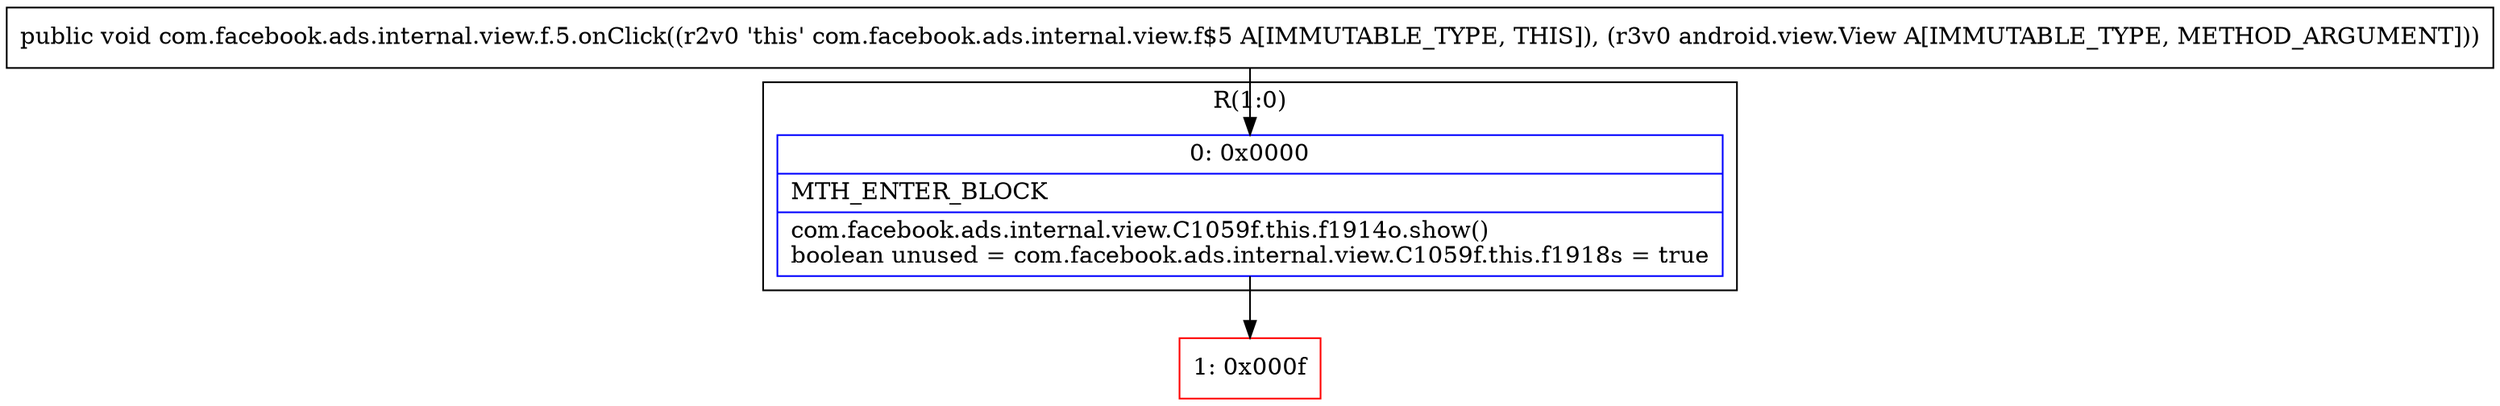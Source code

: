 digraph "CFG forcom.facebook.ads.internal.view.f.5.onClick(Landroid\/view\/View;)V" {
subgraph cluster_Region_1543361375 {
label = "R(1:0)";
node [shape=record,color=blue];
Node_0 [shape=record,label="{0\:\ 0x0000|MTH_ENTER_BLOCK\l|com.facebook.ads.internal.view.C1059f.this.f1914o.show()\lboolean unused = com.facebook.ads.internal.view.C1059f.this.f1918s = true\l}"];
}
Node_1 [shape=record,color=red,label="{1\:\ 0x000f}"];
MethodNode[shape=record,label="{public void com.facebook.ads.internal.view.f.5.onClick((r2v0 'this' com.facebook.ads.internal.view.f$5 A[IMMUTABLE_TYPE, THIS]), (r3v0 android.view.View A[IMMUTABLE_TYPE, METHOD_ARGUMENT])) }"];
MethodNode -> Node_0;
Node_0 -> Node_1;
}

